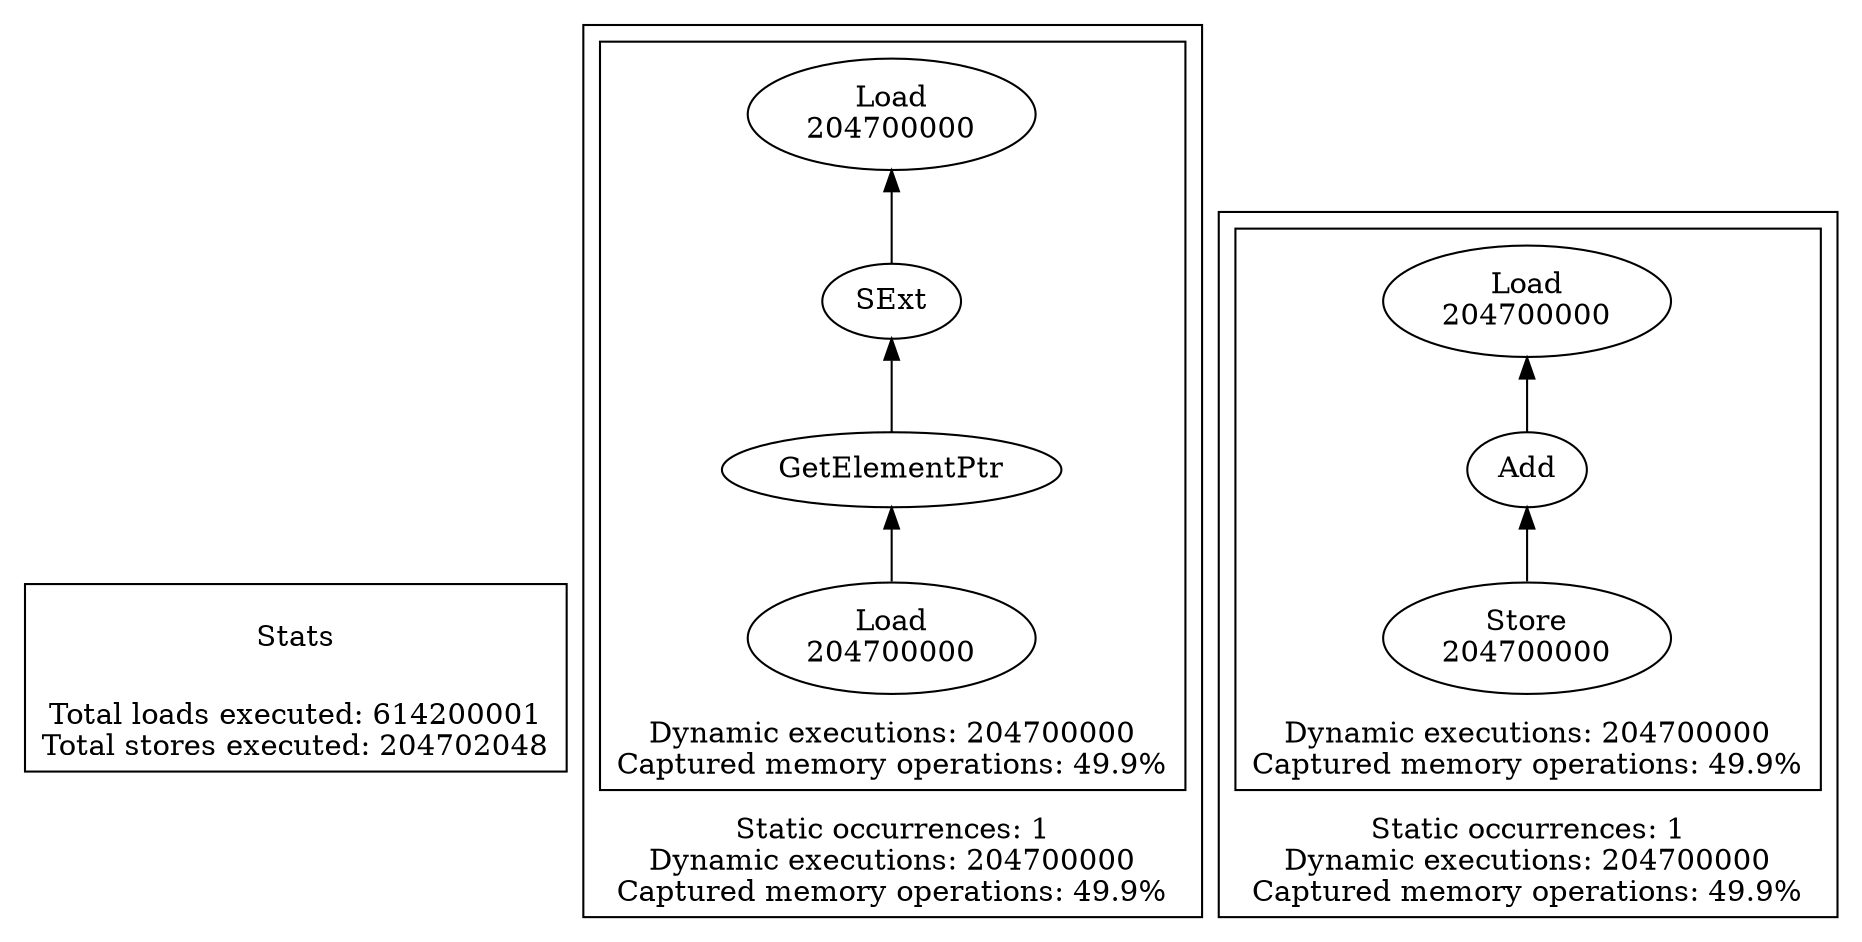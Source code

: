 strict digraph {
rankdir=BT
subgraph {
Stats [shape=plaintext]
cluster=true
label="Total loads executed: 614200001\nTotal stores executed: 204702048"
}
subgraph {
subgraph {
{
rank=min
"0_0_20" [label="Load\n204700000"]
}
"0_0_19" [label="GetElementPtr"]
"0_0_20" -> "0_0_19"
"0_0_18" [label="SExt"]
"0_0_17" [label="Load\n204700000"]
"0_0_18" -> "0_0_17"
"0_0_19" -> "0_0_18"
cluster=true
label="Dynamic executions: 204700000\nCaptured memory operations: 49.9%"
}
cluster=true
label="Static occurrences: 1\nDynamic executions: 204700000\nCaptured memory operations: 49.9%"
}
subgraph {
subgraph {
{
rank=min
"1_0_2" [label="Store\n204700000"]
}
"1_0_1" [label="Add"]
"1_0_2" -> "1_0_1"
"1_0_0" [label="Load\n204700000"]
"1_0_1" -> "1_0_0"
cluster=true
label="Dynamic executions: 204700000\nCaptured memory operations: 49.9%"
}
cluster=true
label="Static occurrences: 1\nDynamic executions: 204700000\nCaptured memory operations: 49.9%"
}
}
